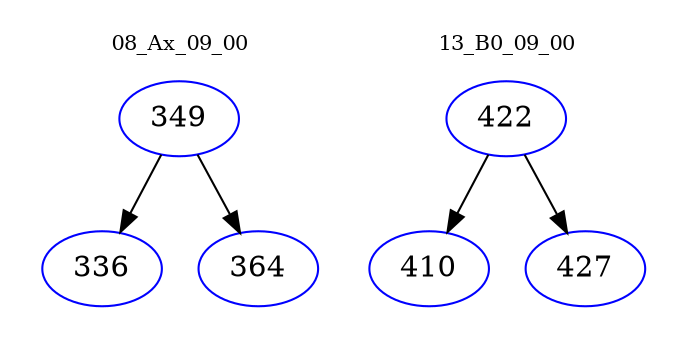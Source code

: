 digraph{
subgraph cluster_0 {
color = white
label = "08_Ax_09_00";
fontsize=10;
T0_349 [label="349", color="blue"]
T0_349 -> T0_336 [color="black"]
T0_336 [label="336", color="blue"]
T0_349 -> T0_364 [color="black"]
T0_364 [label="364", color="blue"]
}
subgraph cluster_1 {
color = white
label = "13_B0_09_00";
fontsize=10;
T1_422 [label="422", color="blue"]
T1_422 -> T1_410 [color="black"]
T1_410 [label="410", color="blue"]
T1_422 -> T1_427 [color="black"]
T1_427 [label="427", color="blue"]
}
}

